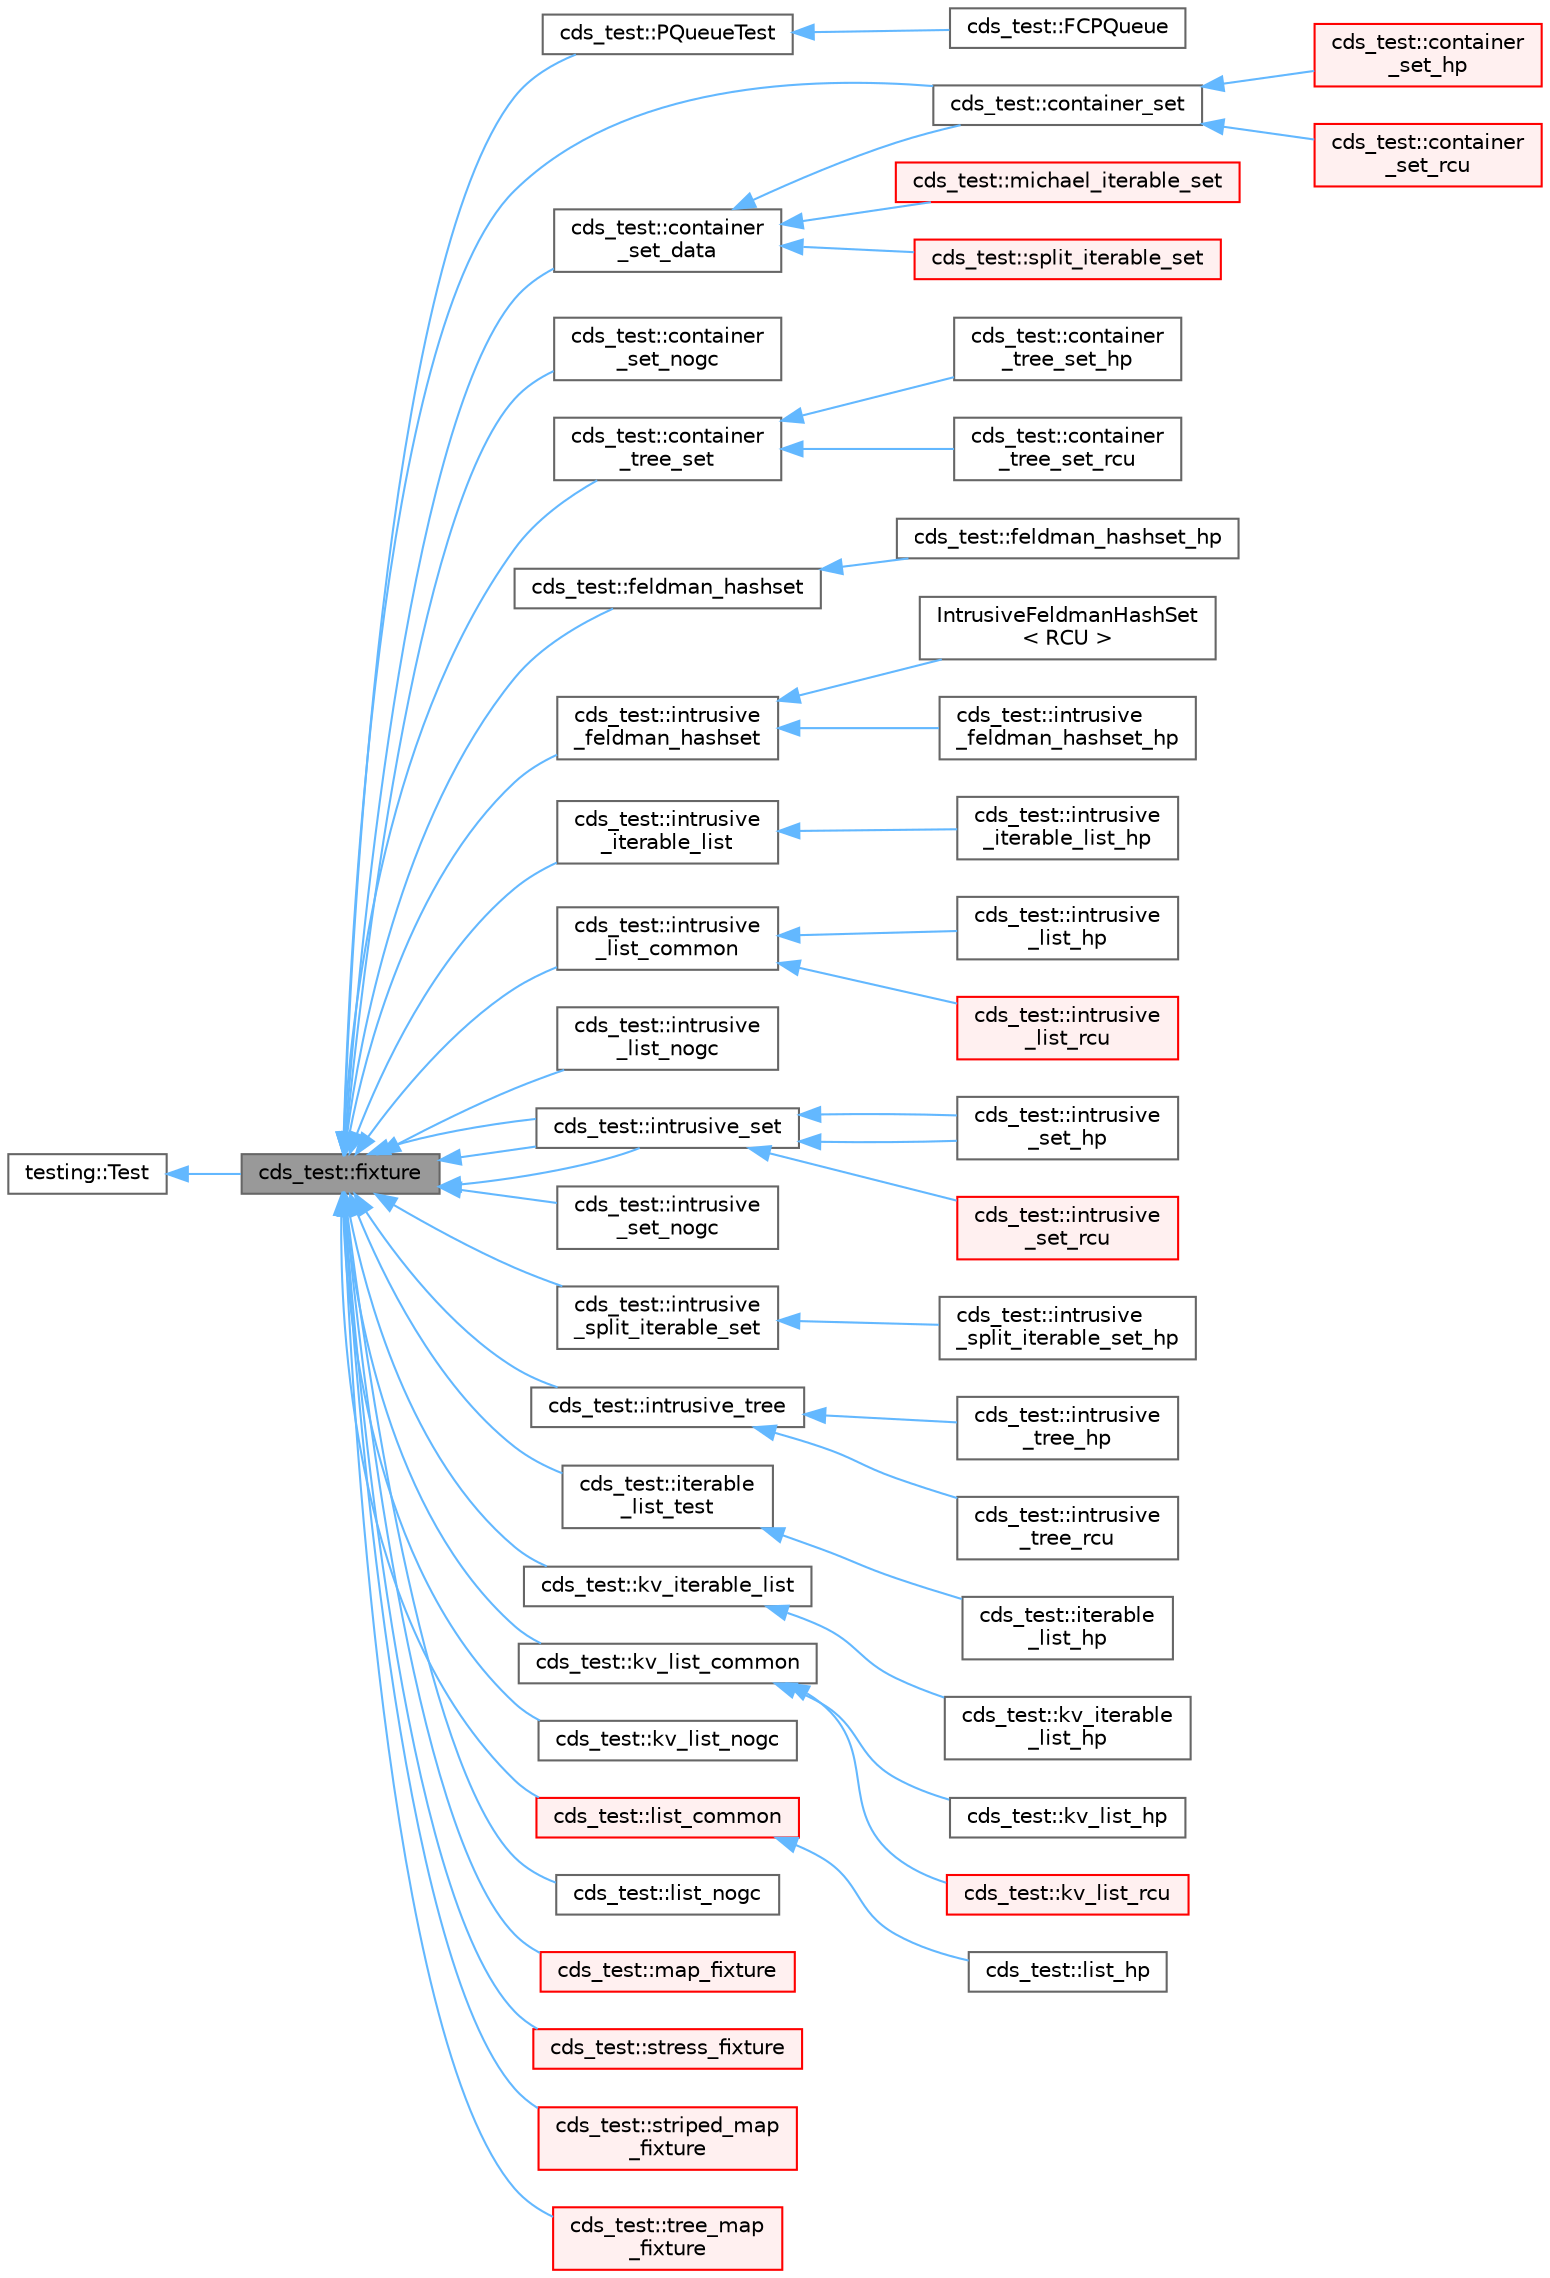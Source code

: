digraph "cds_test::fixture"
{
 // LATEX_PDF_SIZE
  bgcolor="transparent";
  edge [fontname=Helvetica,fontsize=10,labelfontname=Helvetica,labelfontsize=10];
  node [fontname=Helvetica,fontsize=10,shape=box,height=0.2,width=0.4];
  rankdir="LR";
  Node1 [id="Node000001",label="cds_test::fixture",height=0.2,width=0.4,color="gray40", fillcolor="grey60", style="filled", fontcolor="black",tooltip=" "];
  Node2 -> Node1 [id="edge1_Node000001_Node000002",dir="back",color="steelblue1",style="solid",tooltip=" "];
  Node2 [id="Node000002",label="testing::Test",height=0.2,width=0.4,color="gray40", fillcolor="white", style="filled",tooltip=" "];
  Node1 -> Node3 [id="edge2_Node000001_Node000003",dir="back",color="steelblue1",style="solid",tooltip=" "];
  Node3 [id="Node000003",label="cds_test::PQueueTest",height=0.2,width=0.4,color="gray40", fillcolor="white", style="filled",URL="$classcds__test_1_1_p_queue_test.html",tooltip=" "];
  Node3 -> Node4 [id="edge3_Node000003_Node000004",dir="back",color="steelblue1",style="solid",tooltip=" "];
  Node4 [id="Node000004",label="cds_test::FCPQueue",height=0.2,width=0.4,color="gray40", fillcolor="white", style="filled",URL="$classcds__test_1_1_f_c_p_queue.html",tooltip=" "];
  Node1 -> Node5 [id="edge4_Node000001_Node000005",dir="back",color="steelblue1",style="solid",tooltip=" "];
  Node5 [id="Node000005",label="cds_test::container_set",height=0.2,width=0.4,color="gray40", fillcolor="white", style="filled",URL="$classcds__test_1_1container__set.html",tooltip=" "];
  Node5 -> Node6 [id="edge5_Node000005_Node000006",dir="back",color="steelblue1",style="solid",tooltip=" "];
  Node6 [id="Node000006",label="cds_test::container\l_set_hp",height=0.2,width=0.4,color="red", fillcolor="#FFF0F0", style="filled",URL="$classcds__test_1_1container__set__hp.html",tooltip=" "];
  Node5 -> Node8 [id="edge6_Node000005_Node000008",dir="back",color="steelblue1",style="solid",tooltip=" "];
  Node8 [id="Node000008",label="cds_test::container\l_set_rcu",height=0.2,width=0.4,color="red", fillcolor="#FFF0F0", style="filled",URL="$classcds__test_1_1container__set__rcu.html",tooltip=" "];
  Node1 -> Node14 [id="edge7_Node000001_Node000014",dir="back",color="steelblue1",style="solid",tooltip=" "];
  Node14 [id="Node000014",label="cds_test::container\l_set_data",height=0.2,width=0.4,color="gray40", fillcolor="white", style="filled",URL="$classcds__test_1_1container__set__data.html",tooltip=" "];
  Node14 -> Node5 [id="edge8_Node000014_Node000005",dir="back",color="steelblue1",style="solid",tooltip=" "];
  Node14 -> Node15 [id="edge9_Node000014_Node000015",dir="back",color="steelblue1",style="solid",tooltip=" "];
  Node15 [id="Node000015",label="cds_test::michael_iterable_set",height=0.2,width=0.4,color="red", fillcolor="#FFF0F0", style="filled",URL="$classcds__test_1_1michael__iterable__set.html",tooltip=" "];
  Node14 -> Node17 [id="edge10_Node000014_Node000017",dir="back",color="steelblue1",style="solid",tooltip=" "];
  Node17 [id="Node000017",label="cds_test::split_iterable_set",height=0.2,width=0.4,color="red", fillcolor="#FFF0F0", style="filled",URL="$classcds__test_1_1split__iterable__set.html",tooltip=" "];
  Node1 -> Node19 [id="edge11_Node000001_Node000019",dir="back",color="steelblue1",style="solid",tooltip=" "];
  Node19 [id="Node000019",label="cds_test::container\l_set_nogc",height=0.2,width=0.4,color="gray40", fillcolor="white", style="filled",URL="$classcds__test_1_1container__set__nogc.html",tooltip=" "];
  Node1 -> Node20 [id="edge12_Node000001_Node000020",dir="back",color="steelblue1",style="solid",tooltip=" "];
  Node20 [id="Node000020",label="cds_test::container\l_tree_set",height=0.2,width=0.4,color="gray40", fillcolor="white", style="filled",URL="$classcds__test_1_1container__tree__set.html",tooltip=" "];
  Node20 -> Node21 [id="edge13_Node000020_Node000021",dir="back",color="steelblue1",style="solid",tooltip=" "];
  Node21 [id="Node000021",label="cds_test::container\l_tree_set_hp",height=0.2,width=0.4,color="gray40", fillcolor="white", style="filled",URL="$classcds__test_1_1container__tree__set__hp.html",tooltip=" "];
  Node20 -> Node22 [id="edge14_Node000020_Node000022",dir="back",color="steelblue1",style="solid",tooltip=" "];
  Node22 [id="Node000022",label="cds_test::container\l_tree_set_rcu",height=0.2,width=0.4,color="gray40", fillcolor="white", style="filled",URL="$classcds__test_1_1container__tree__set__rcu.html",tooltip=" "];
  Node1 -> Node23 [id="edge15_Node000001_Node000023",dir="back",color="steelblue1",style="solid",tooltip=" "];
  Node23 [id="Node000023",label="cds_test::feldman_hashset",height=0.2,width=0.4,color="gray40", fillcolor="white", style="filled",URL="$classcds__test_1_1feldman__hashset.html",tooltip=" "];
  Node23 -> Node24 [id="edge16_Node000023_Node000024",dir="back",color="steelblue1",style="solid",tooltip=" "];
  Node24 [id="Node000024",label="cds_test::feldman_hashset_hp",height=0.2,width=0.4,color="gray40", fillcolor="white", style="filled",URL="$classcds__test_1_1feldman__hashset__hp.html",tooltip=" "];
  Node1 -> Node25 [id="edge17_Node000001_Node000025",dir="back",color="steelblue1",style="solid",tooltip=" "];
  Node25 [id="Node000025",label="cds_test::intrusive\l_feldman_hashset",height=0.2,width=0.4,color="gray40", fillcolor="white", style="filled",URL="$classcds__test_1_1intrusive__feldman__hashset.html",tooltip=" "];
  Node25 -> Node26 [id="edge18_Node000025_Node000026",dir="back",color="steelblue1",style="solid",tooltip=" "];
  Node26 [id="Node000026",label="IntrusiveFeldmanHashSet\l\< RCU \>",height=0.2,width=0.4,color="gray40", fillcolor="white", style="filled",URL="$class_intrusive_feldman_hash_set.html",tooltip=" "];
  Node25 -> Node27 [id="edge19_Node000025_Node000027",dir="back",color="steelblue1",style="solid",tooltip=" "];
  Node27 [id="Node000027",label="cds_test::intrusive\l_feldman_hashset_hp",height=0.2,width=0.4,color="gray40", fillcolor="white", style="filled",URL="$classcds__test_1_1intrusive__feldman__hashset__hp.html",tooltip=" "];
  Node1 -> Node28 [id="edge20_Node000001_Node000028",dir="back",color="steelblue1",style="solid",tooltip=" "];
  Node28 [id="Node000028",label="cds_test::intrusive\l_iterable_list",height=0.2,width=0.4,color="gray40", fillcolor="white", style="filled",URL="$classcds__test_1_1intrusive__iterable__list.html",tooltip=" "];
  Node28 -> Node29 [id="edge21_Node000028_Node000029",dir="back",color="steelblue1",style="solid",tooltip=" "];
  Node29 [id="Node000029",label="cds_test::intrusive\l_iterable_list_hp",height=0.2,width=0.4,color="gray40", fillcolor="white", style="filled",URL="$classcds__test_1_1intrusive__iterable__list__hp.html",tooltip=" "];
  Node1 -> Node30 [id="edge22_Node000001_Node000030",dir="back",color="steelblue1",style="solid",tooltip=" "];
  Node30 [id="Node000030",label="cds_test::intrusive\l_list_common",height=0.2,width=0.4,color="gray40", fillcolor="white", style="filled",URL="$classcds__test_1_1intrusive__list__common.html",tooltip=" "];
  Node30 -> Node31 [id="edge23_Node000030_Node000031",dir="back",color="steelblue1",style="solid",tooltip=" "];
  Node31 [id="Node000031",label="cds_test::intrusive\l_list_hp",height=0.2,width=0.4,color="gray40", fillcolor="white", style="filled",URL="$classcds__test_1_1intrusive__list__hp.html",tooltip=" "];
  Node30 -> Node32 [id="edge24_Node000030_Node000032",dir="back",color="steelblue1",style="solid",tooltip=" "];
  Node32 [id="Node000032",label="cds_test::intrusive\l_list_rcu",height=0.2,width=0.4,color="red", fillcolor="#FFF0F0", style="filled",URL="$classcds__test_1_1intrusive__list__rcu.html",tooltip=" "];
  Node1 -> Node35 [id="edge25_Node000001_Node000035",dir="back",color="steelblue1",style="solid",tooltip=" "];
  Node35 [id="Node000035",label="cds_test::intrusive\l_list_nogc",height=0.2,width=0.4,color="gray40", fillcolor="white", style="filled",URL="$classcds__test_1_1intrusive__list__nogc.html",tooltip=" "];
  Node1 -> Node36 [id="edge26_Node000001_Node000036",dir="back",color="steelblue1",style="solid",tooltip=" "];
  Node36 [id="Node000036",label="cds_test::intrusive_set",height=0.2,width=0.4,color="gray40", fillcolor="white", style="filled",URL="$classcds__test_1_1intrusive__set.html",tooltip=" "];
  Node36 -> Node37 [id="edge27_Node000036_Node000037",dir="back",color="steelblue1",style="solid",tooltip=" "];
  Node37 [id="Node000037",label="cds_test::intrusive\l_set_hp",height=0.2,width=0.4,color="gray40", fillcolor="white", style="filled",URL="$classcds__test_1_1intrusive__set__hp.html",tooltip=" "];
  Node36 -> Node37 [id="edge28_Node000036_Node000037",dir="back",color="steelblue1",style="solid",tooltip=" "];
  Node36 -> Node38 [id="edge29_Node000036_Node000038",dir="back",color="steelblue1",style="solid",tooltip=" "];
  Node38 [id="Node000038",label="cds_test::intrusive\l_set_rcu",height=0.2,width=0.4,color="red", fillcolor="#FFF0F0", style="filled",URL="$classcds__test_1_1intrusive__set__rcu.html",tooltip=" "];
  Node1 -> Node36 [id="edge30_Node000001_Node000036",dir="back",color="steelblue1",style="solid",tooltip=" "];
  Node1 -> Node36 [id="edge31_Node000001_Node000036",dir="back",color="steelblue1",style="solid",tooltip=" "];
  Node1 -> Node44 [id="edge32_Node000001_Node000044",dir="back",color="steelblue1",style="solid",tooltip=" "];
  Node44 [id="Node000044",label="cds_test::intrusive\l_set_nogc",height=0.2,width=0.4,color="gray40", fillcolor="white", style="filled",URL="$classcds__test_1_1intrusive__set__nogc.html",tooltip=" "];
  Node1 -> Node45 [id="edge33_Node000001_Node000045",dir="back",color="steelblue1",style="solid",tooltip=" "];
  Node45 [id="Node000045",label="cds_test::intrusive\l_split_iterable_set",height=0.2,width=0.4,color="gray40", fillcolor="white", style="filled",URL="$classcds__test_1_1intrusive__split__iterable__set.html",tooltip=" "];
  Node45 -> Node46 [id="edge34_Node000045_Node000046",dir="back",color="steelblue1",style="solid",tooltip=" "];
  Node46 [id="Node000046",label="cds_test::intrusive\l_split_iterable_set_hp",height=0.2,width=0.4,color="gray40", fillcolor="white", style="filled",URL="$classcds__test_1_1intrusive__split__iterable__set__hp.html",tooltip=" "];
  Node1 -> Node47 [id="edge35_Node000001_Node000047",dir="back",color="steelblue1",style="solid",tooltip=" "];
  Node47 [id="Node000047",label="cds_test::intrusive_tree",height=0.2,width=0.4,color="gray40", fillcolor="white", style="filled",URL="$classcds__test_1_1intrusive__tree.html",tooltip=" "];
  Node47 -> Node48 [id="edge36_Node000047_Node000048",dir="back",color="steelblue1",style="solid",tooltip=" "];
  Node48 [id="Node000048",label="cds_test::intrusive\l_tree_hp",height=0.2,width=0.4,color="gray40", fillcolor="white", style="filled",URL="$classcds__test_1_1intrusive__tree__hp.html",tooltip=" "];
  Node47 -> Node49 [id="edge37_Node000047_Node000049",dir="back",color="steelblue1",style="solid",tooltip=" "];
  Node49 [id="Node000049",label="cds_test::intrusive\l_tree_rcu",height=0.2,width=0.4,color="gray40", fillcolor="white", style="filled",URL="$classcds__test_1_1intrusive__tree__rcu.html",tooltip=" "];
  Node1 -> Node50 [id="edge38_Node000001_Node000050",dir="back",color="steelblue1",style="solid",tooltip=" "];
  Node50 [id="Node000050",label="cds_test::iterable\l_list_test",height=0.2,width=0.4,color="gray40", fillcolor="white", style="filled",URL="$classcds__test_1_1iterable__list__test.html",tooltip=" "];
  Node50 -> Node51 [id="edge39_Node000050_Node000051",dir="back",color="steelblue1",style="solid",tooltip=" "];
  Node51 [id="Node000051",label="cds_test::iterable\l_list_hp",height=0.2,width=0.4,color="gray40", fillcolor="white", style="filled",URL="$classcds__test_1_1iterable__list__hp.html",tooltip=" "];
  Node1 -> Node52 [id="edge40_Node000001_Node000052",dir="back",color="steelblue1",style="solid",tooltip=" "];
  Node52 [id="Node000052",label="cds_test::kv_iterable_list",height=0.2,width=0.4,color="gray40", fillcolor="white", style="filled",URL="$classcds__test_1_1kv__iterable__list.html",tooltip=" "];
  Node52 -> Node53 [id="edge41_Node000052_Node000053",dir="back",color="steelblue1",style="solid",tooltip=" "];
  Node53 [id="Node000053",label="cds_test::kv_iterable\l_list_hp",height=0.2,width=0.4,color="gray40", fillcolor="white", style="filled",URL="$classcds__test_1_1kv__iterable__list__hp.html",tooltip=" "];
  Node1 -> Node54 [id="edge42_Node000001_Node000054",dir="back",color="steelblue1",style="solid",tooltip=" "];
  Node54 [id="Node000054",label="cds_test::kv_list_common",height=0.2,width=0.4,color="gray40", fillcolor="white", style="filled",URL="$classcds__test_1_1kv__list__common.html",tooltip=" "];
  Node54 -> Node55 [id="edge43_Node000054_Node000055",dir="back",color="steelblue1",style="solid",tooltip=" "];
  Node55 [id="Node000055",label="cds_test::kv_list_hp",height=0.2,width=0.4,color="gray40", fillcolor="white", style="filled",URL="$classcds__test_1_1kv__list__hp.html",tooltip=" "];
  Node54 -> Node56 [id="edge44_Node000054_Node000056",dir="back",color="steelblue1",style="solid",tooltip=" "];
  Node56 [id="Node000056",label="cds_test::kv_list_rcu",height=0.2,width=0.4,color="red", fillcolor="#FFF0F0", style="filled",URL="$classcds__test_1_1kv__list__rcu.html",tooltip=" "];
  Node1 -> Node59 [id="edge45_Node000001_Node000059",dir="back",color="steelblue1",style="solid",tooltip=" "];
  Node59 [id="Node000059",label="cds_test::kv_list_nogc",height=0.2,width=0.4,color="gray40", fillcolor="white", style="filled",URL="$classcds__test_1_1kv__list__nogc.html",tooltip=" "];
  Node1 -> Node60 [id="edge46_Node000001_Node000060",dir="back",color="steelblue1",style="solid",tooltip=" "];
  Node60 [id="Node000060",label="cds_test::list_common",height=0.2,width=0.4,color="red", fillcolor="#FFF0F0", style="filled",URL="$classcds__test_1_1list__common.html",tooltip=" "];
  Node60 -> Node61 [id="edge47_Node000060_Node000061",dir="back",color="steelblue1",style="solid",tooltip=" "];
  Node61 [id="Node000061",label="cds_test::list_hp",height=0.2,width=0.4,color="gray40", fillcolor="white", style="filled",URL="$classcds__test_1_1list__hp.html",tooltip=" "];
  Node1 -> Node65 [id="edge48_Node000001_Node000065",dir="back",color="steelblue1",style="solid",tooltip=" "];
  Node65 [id="Node000065",label="cds_test::list_nogc",height=0.2,width=0.4,color="gray40", fillcolor="white", style="filled",URL="$classcds__test_1_1list__nogc.html",tooltip=" "];
  Node1 -> Node66 [id="edge49_Node000001_Node000066",dir="back",color="steelblue1",style="solid",tooltip=" "];
  Node66 [id="Node000066",label="cds_test::map_fixture",height=0.2,width=0.4,color="red", fillcolor="#FFF0F0", style="filled",URL="$classcds__test_1_1map__fixture.html",tooltip=" "];
  Node1 -> Node79 [id="edge50_Node000001_Node000079",dir="back",color="steelblue1",style="solid",tooltip=" "];
  Node79 [id="Node000079",label="cds_test::stress_fixture",height=0.2,width=0.4,color="red", fillcolor="#FFF0F0", style="filled",URL="$classcds__test_1_1stress__fixture.html",tooltip=" "];
  Node1 -> Node117 [id="edge51_Node000001_Node000117",dir="back",color="steelblue1",style="solid",tooltip=" "];
  Node117 [id="Node000117",label="cds_test::striped_map\l_fixture",height=0.2,width=0.4,color="red", fillcolor="#FFF0F0", style="filled",URL="$classcds__test_1_1striped__map__fixture.html",tooltip=" "];
  Node1 -> Node118 [id="edge52_Node000001_Node000118",dir="back",color="steelblue1",style="solid",tooltip=" "];
  Node118 [id="Node000118",label="cds_test::tree_map\l_fixture",height=0.2,width=0.4,color="red", fillcolor="#FFF0F0", style="filled",URL="$classcds__test_1_1tree__map__fixture.html",tooltip=" "];
}

